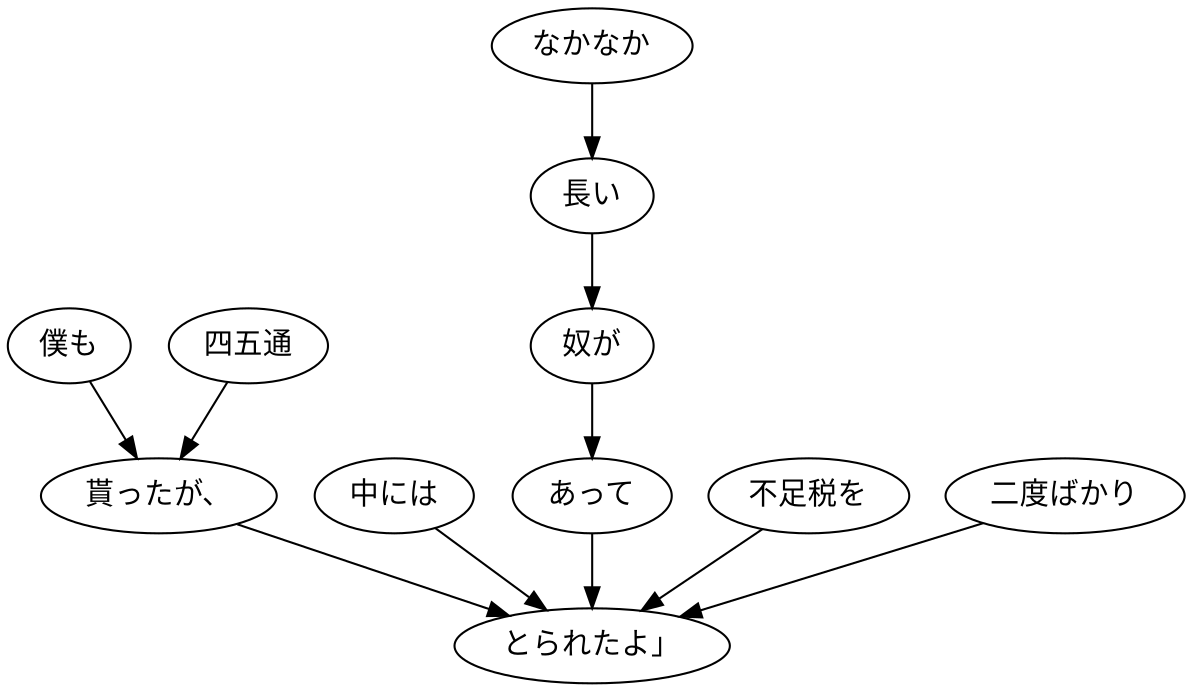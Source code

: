 digraph graph6168 {
	node0 [label="僕も"];
	node1 [label="四五通"];
	node2 [label="貰ったが、"];
	node3 [label="中には"];
	node4 [label="なかなか"];
	node5 [label="長い"];
	node6 [label="奴が"];
	node7 [label="あって"];
	node8 [label="不足税を"];
	node9 [label="二度ばかり"];
	node10 [label="とられたよ」"];
	node0 -> node2;
	node1 -> node2;
	node2 -> node10;
	node3 -> node10;
	node4 -> node5;
	node5 -> node6;
	node6 -> node7;
	node7 -> node10;
	node8 -> node10;
	node9 -> node10;
}

